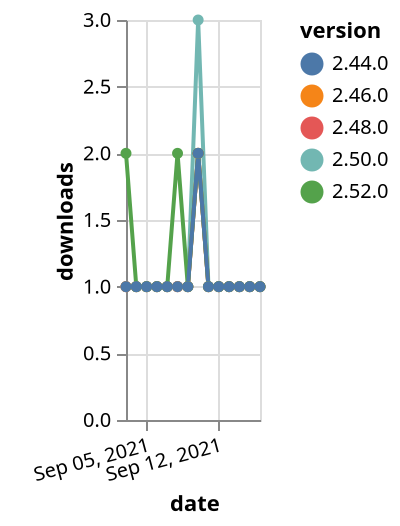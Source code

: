 {"$schema": "https://vega.github.io/schema/vega-lite/v5.json", "description": "A simple bar chart with embedded data.", "data": {"values": [{"date": "2021-09-03", "total": 153, "delta": 1, "version": "2.48.0"}, {"date": "2021-09-04", "total": 154, "delta": 1, "version": "2.48.0"}, {"date": "2021-09-05", "total": 155, "delta": 1, "version": "2.48.0"}, {"date": "2021-09-06", "total": 156, "delta": 1, "version": "2.48.0"}, {"date": "2021-09-07", "total": 157, "delta": 1, "version": "2.48.0"}, {"date": "2021-09-08", "total": 158, "delta": 1, "version": "2.48.0"}, {"date": "2021-09-09", "total": 159, "delta": 1, "version": "2.48.0"}, {"date": "2021-09-10", "total": 161, "delta": 2, "version": "2.48.0"}, {"date": "2021-09-11", "total": 162, "delta": 1, "version": "2.48.0"}, {"date": "2021-09-12", "total": 163, "delta": 1, "version": "2.48.0"}, {"date": "2021-09-13", "total": 164, "delta": 1, "version": "2.48.0"}, {"date": "2021-09-14", "total": 165, "delta": 1, "version": "2.48.0"}, {"date": "2021-09-15", "total": 166, "delta": 1, "version": "2.48.0"}, {"date": "2021-09-16", "total": 167, "delta": 1, "version": "2.48.0"}, {"date": "2021-09-03", "total": 174, "delta": 1, "version": "2.50.0"}, {"date": "2021-09-04", "total": 175, "delta": 1, "version": "2.50.0"}, {"date": "2021-09-05", "total": 176, "delta": 1, "version": "2.50.0"}, {"date": "2021-09-06", "total": 177, "delta": 1, "version": "2.50.0"}, {"date": "2021-09-07", "total": 178, "delta": 1, "version": "2.50.0"}, {"date": "2021-09-08", "total": 179, "delta": 1, "version": "2.50.0"}, {"date": "2021-09-09", "total": 180, "delta": 1, "version": "2.50.0"}, {"date": "2021-09-10", "total": 183, "delta": 3, "version": "2.50.0"}, {"date": "2021-09-11", "total": 184, "delta": 1, "version": "2.50.0"}, {"date": "2021-09-12", "total": 185, "delta": 1, "version": "2.50.0"}, {"date": "2021-09-13", "total": 186, "delta": 1, "version": "2.50.0"}, {"date": "2021-09-14", "total": 187, "delta": 1, "version": "2.50.0"}, {"date": "2021-09-15", "total": 188, "delta": 1, "version": "2.50.0"}, {"date": "2021-09-16", "total": 189, "delta": 1, "version": "2.50.0"}, {"date": "2021-09-03", "total": 181, "delta": 1, "version": "2.46.0"}, {"date": "2021-09-04", "total": 182, "delta": 1, "version": "2.46.0"}, {"date": "2021-09-05", "total": 183, "delta": 1, "version": "2.46.0"}, {"date": "2021-09-06", "total": 184, "delta": 1, "version": "2.46.0"}, {"date": "2021-09-07", "total": 185, "delta": 1, "version": "2.46.0"}, {"date": "2021-09-08", "total": 186, "delta": 1, "version": "2.46.0"}, {"date": "2021-09-09", "total": 187, "delta": 1, "version": "2.46.0"}, {"date": "2021-09-10", "total": 189, "delta": 2, "version": "2.46.0"}, {"date": "2021-09-11", "total": 190, "delta": 1, "version": "2.46.0"}, {"date": "2021-09-12", "total": 191, "delta": 1, "version": "2.46.0"}, {"date": "2021-09-13", "total": 192, "delta": 1, "version": "2.46.0"}, {"date": "2021-09-14", "total": 193, "delta": 1, "version": "2.46.0"}, {"date": "2021-09-15", "total": 194, "delta": 1, "version": "2.46.0"}, {"date": "2021-09-16", "total": 195, "delta": 1, "version": "2.46.0"}, {"date": "2021-09-03", "total": 123, "delta": 2, "version": "2.52.0"}, {"date": "2021-09-04", "total": 124, "delta": 1, "version": "2.52.0"}, {"date": "2021-09-05", "total": 125, "delta": 1, "version": "2.52.0"}, {"date": "2021-09-06", "total": 126, "delta": 1, "version": "2.52.0"}, {"date": "2021-09-07", "total": 127, "delta": 1, "version": "2.52.0"}, {"date": "2021-09-08", "total": 129, "delta": 2, "version": "2.52.0"}, {"date": "2021-09-09", "total": 130, "delta": 1, "version": "2.52.0"}, {"date": "2021-09-10", "total": 132, "delta": 2, "version": "2.52.0"}, {"date": "2021-09-11", "total": 133, "delta": 1, "version": "2.52.0"}, {"date": "2021-09-12", "total": 134, "delta": 1, "version": "2.52.0"}, {"date": "2021-09-13", "total": 135, "delta": 1, "version": "2.52.0"}, {"date": "2021-09-14", "total": 136, "delta": 1, "version": "2.52.0"}, {"date": "2021-09-15", "total": 137, "delta": 1, "version": "2.52.0"}, {"date": "2021-09-16", "total": 138, "delta": 1, "version": "2.52.0"}, {"date": "2021-09-03", "total": 188, "delta": 1, "version": "2.44.0"}, {"date": "2021-09-04", "total": 189, "delta": 1, "version": "2.44.0"}, {"date": "2021-09-05", "total": 190, "delta": 1, "version": "2.44.0"}, {"date": "2021-09-06", "total": 191, "delta": 1, "version": "2.44.0"}, {"date": "2021-09-07", "total": 192, "delta": 1, "version": "2.44.0"}, {"date": "2021-09-08", "total": 193, "delta": 1, "version": "2.44.0"}, {"date": "2021-09-09", "total": 194, "delta": 1, "version": "2.44.0"}, {"date": "2021-09-10", "total": 196, "delta": 2, "version": "2.44.0"}, {"date": "2021-09-11", "total": 197, "delta": 1, "version": "2.44.0"}, {"date": "2021-09-12", "total": 198, "delta": 1, "version": "2.44.0"}, {"date": "2021-09-13", "total": 199, "delta": 1, "version": "2.44.0"}, {"date": "2021-09-14", "total": 200, "delta": 1, "version": "2.44.0"}, {"date": "2021-09-15", "total": 201, "delta": 1, "version": "2.44.0"}, {"date": "2021-09-16", "total": 202, "delta": 1, "version": "2.44.0"}]}, "width": "container", "mark": {"type": "line", "point": {"filled": true}}, "encoding": {"x": {"field": "date", "type": "temporal", "timeUnit": "yearmonthdate", "title": "date", "axis": {"labelAngle": -15}}, "y": {"field": "delta", "type": "quantitative", "title": "downloads"}, "color": {"field": "version", "type": "nominal"}, "tooltip": {"field": "delta"}}}
